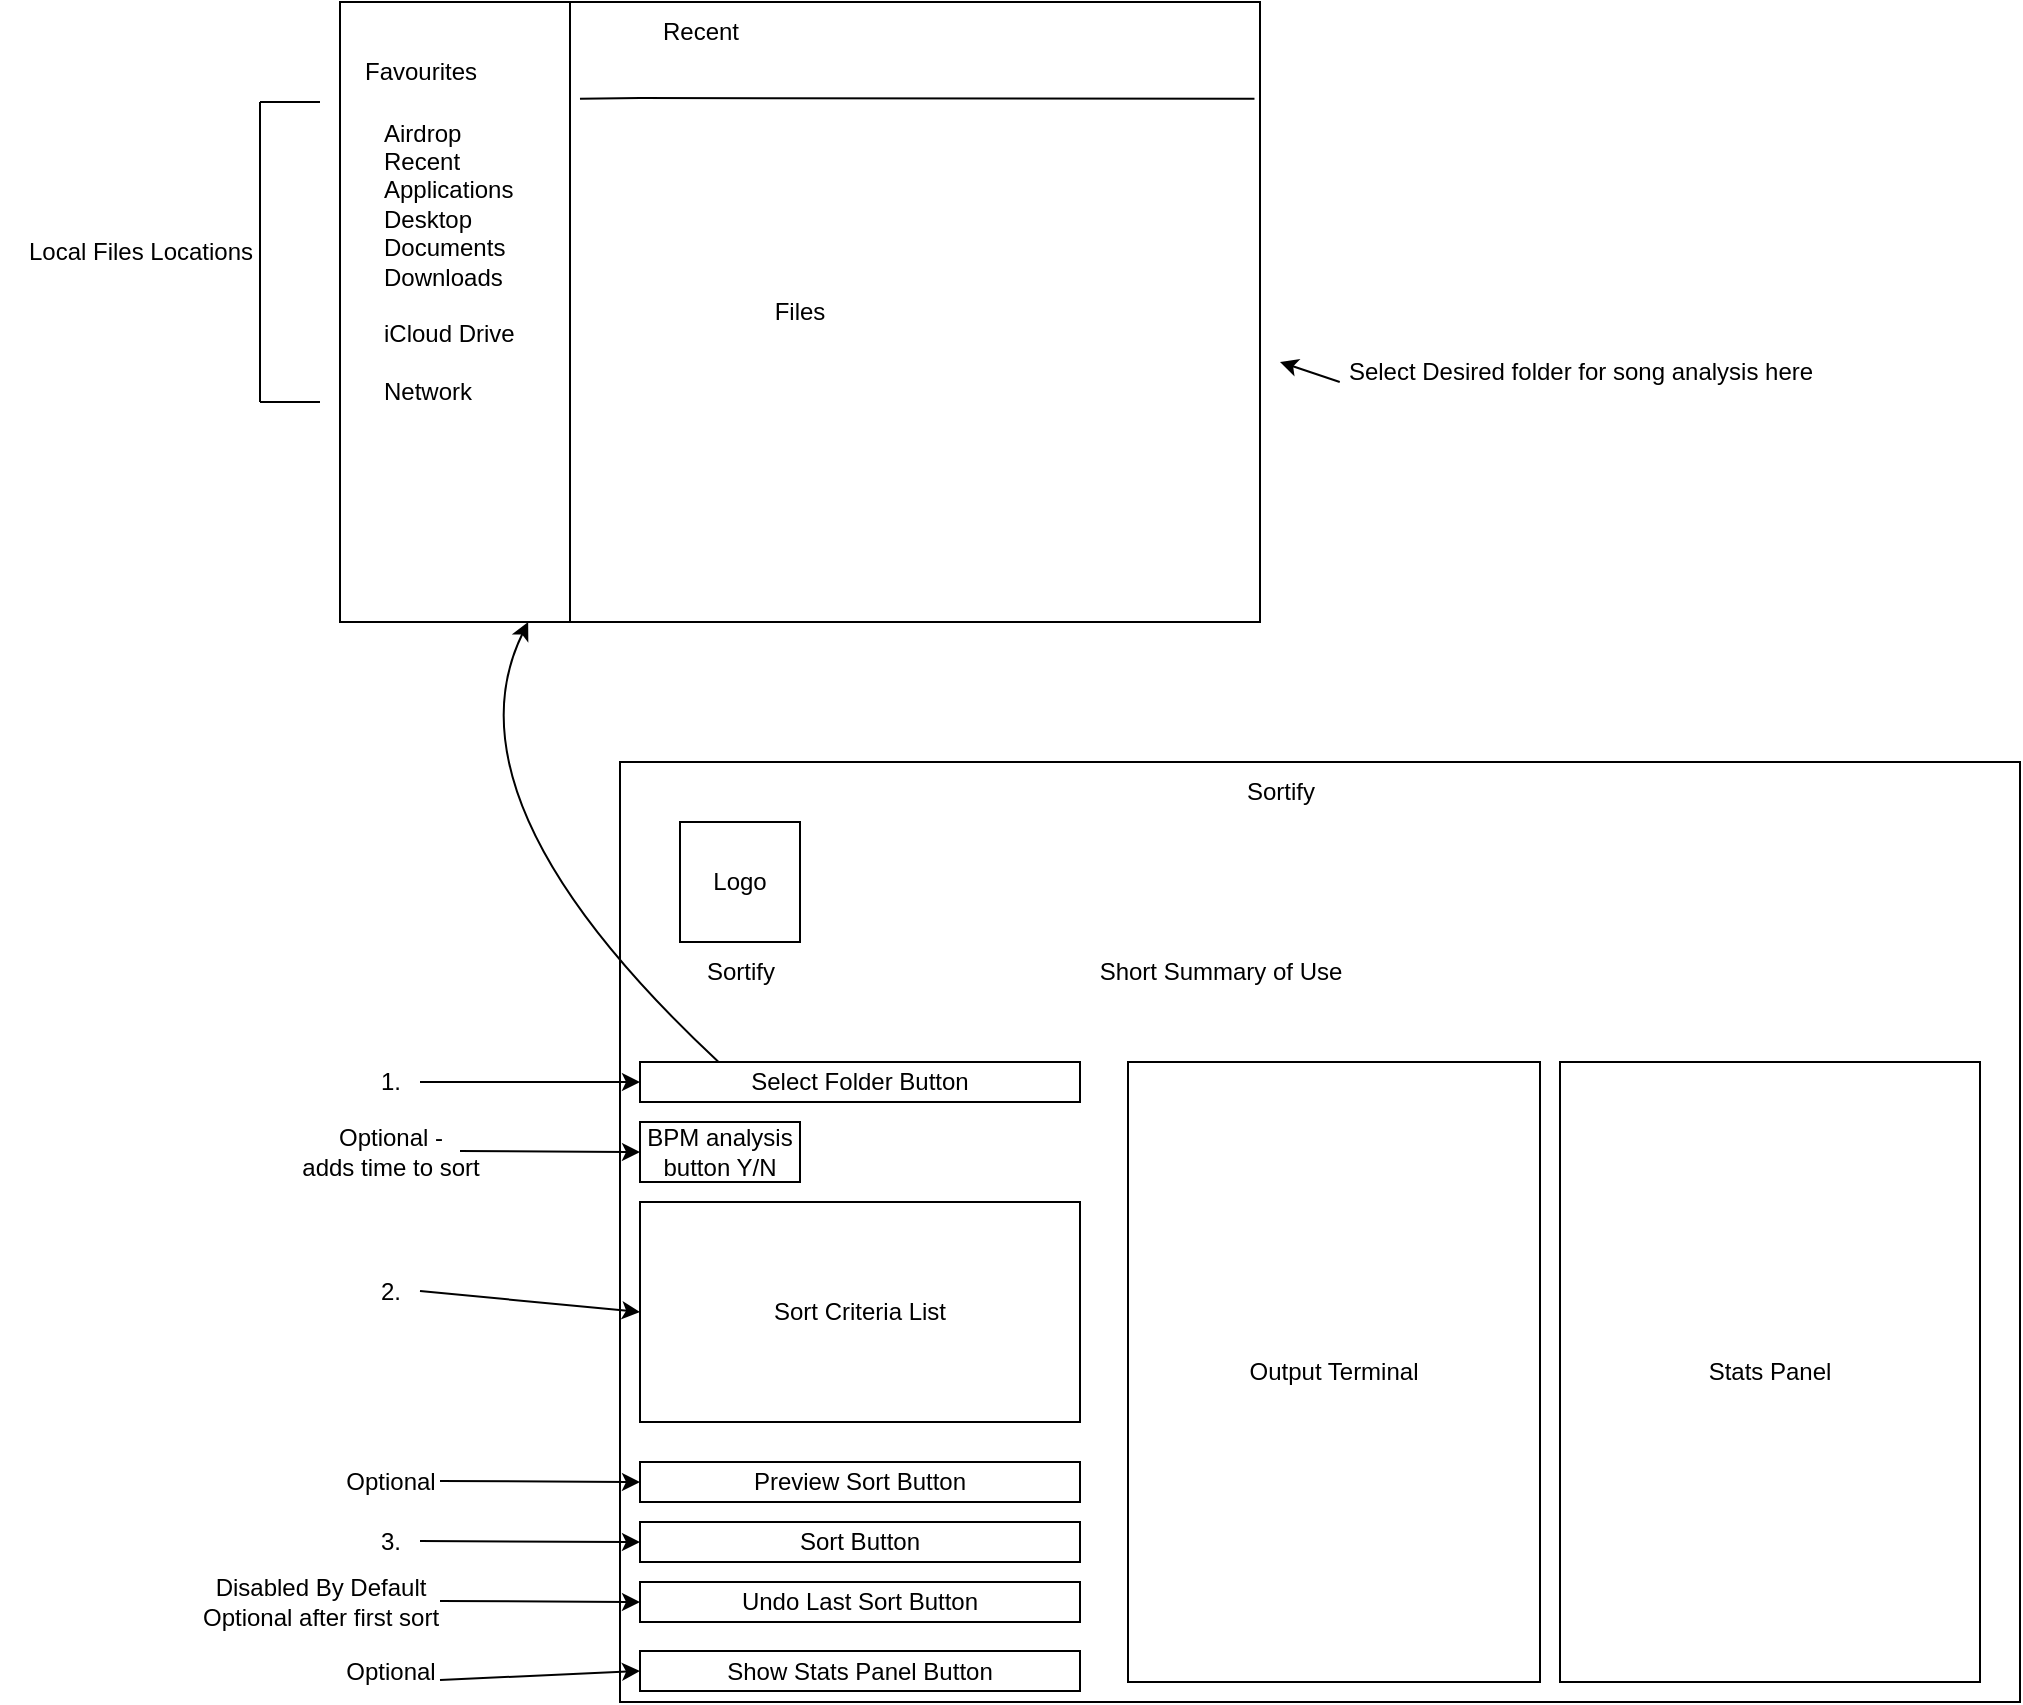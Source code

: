 <mxfile version="27.0.9">
  <diagram id="1tQiBr7zIC27dwEZhf8U" name="Page-1">
    <mxGraphModel dx="2564" dy="2456" grid="1" gridSize="10" guides="1" tooltips="1" connect="1" arrows="0" fold="1" page="1" pageScale="1" pageWidth="827" pageHeight="1169" math="0" shadow="0">
      <root>
        <mxCell id="0" />
        <mxCell id="1" parent="0" />
        <mxCell id="gTAMSyM2UBs3yg6wtEha-1" value="" style="rounded=0;whiteSpace=wrap;html=1;" parent="1" vertex="1">
          <mxGeometry x="100" y="140" width="700" height="470" as="geometry" />
        </mxCell>
        <mxCell id="gTAMSyM2UBs3yg6wtEha-2" value="Sortify" style="text;html=1;align=center;verticalAlign=middle;resizable=0;points=[];autosize=1;strokeColor=none;fillColor=none;" parent="1" vertex="1">
          <mxGeometry x="400" y="140" width="60" height="30" as="geometry" />
        </mxCell>
        <mxCell id="gTAMSyM2UBs3yg6wtEha-3" value="Logo" style="whiteSpace=wrap;html=1;aspect=fixed;" parent="1" vertex="1">
          <mxGeometry x="130" y="170" width="60" height="60" as="geometry" />
        </mxCell>
        <mxCell id="gTAMSyM2UBs3yg6wtEha-4" value="Sortify" style="text;html=1;align=center;verticalAlign=middle;resizable=0;points=[];autosize=1;strokeColor=none;fillColor=none;" parent="1" vertex="1">
          <mxGeometry x="130" y="230" width="60" height="30" as="geometry" />
        </mxCell>
        <mxCell id="gTAMSyM2UBs3yg6wtEha-5" value="Short Summary of Use" style="text;html=1;align=center;verticalAlign=middle;resizable=0;points=[];autosize=1;strokeColor=none;fillColor=none;" parent="1" vertex="1">
          <mxGeometry x="330" y="230" width="140" height="30" as="geometry" />
        </mxCell>
        <mxCell id="gTAMSyM2UBs3yg6wtEha-6" value="Select Folder Button" style="rounded=0;whiteSpace=wrap;html=1;" parent="1" vertex="1">
          <mxGeometry x="110" y="290" width="220" height="20" as="geometry" />
        </mxCell>
        <mxCell id="gTAMSyM2UBs3yg6wtEha-7" value="BPM analysis button Y/N" style="rounded=0;whiteSpace=wrap;html=1;" parent="1" vertex="1">
          <mxGeometry x="110" y="320" width="80" height="30" as="geometry" />
        </mxCell>
        <mxCell id="gTAMSyM2UBs3yg6wtEha-8" value="Sort Criteria List" style="rounded=0;whiteSpace=wrap;html=1;" parent="1" vertex="1">
          <mxGeometry x="110" y="360" width="220" height="110" as="geometry" />
        </mxCell>
        <mxCell id="gTAMSyM2UBs3yg6wtEha-9" value="Preview Sort Button" style="rounded=0;whiteSpace=wrap;html=1;" parent="1" vertex="1">
          <mxGeometry x="110" y="490" width="220" height="20" as="geometry" />
        </mxCell>
        <mxCell id="gTAMSyM2UBs3yg6wtEha-10" value="&lt;div&gt;&lt;span style=&quot;background-color: transparent; color: light-dark(rgb(0, 0, 0), rgb(255, 255, 255));&quot;&gt;Sort Button&lt;/span&gt;&lt;/div&gt;" style="rounded=0;whiteSpace=wrap;html=1;" parent="1" vertex="1">
          <mxGeometry x="110" y="520" width="220" height="20" as="geometry" />
        </mxCell>
        <mxCell id="gTAMSyM2UBs3yg6wtEha-11" value="Undo Last Sort Button" style="rounded=0;whiteSpace=wrap;html=1;" parent="1" vertex="1">
          <mxGeometry x="110" y="550" width="220" height="20" as="geometry" />
        </mxCell>
        <mxCell id="gTAMSyM2UBs3yg6wtEha-12" value="Show Stats Panel Button" style="rounded=0;whiteSpace=wrap;html=1;" parent="1" vertex="1">
          <mxGeometry x="110" y="584.5" width="220" height="20" as="geometry" />
        </mxCell>
        <mxCell id="gTAMSyM2UBs3yg6wtEha-13" value="Output Terminal" style="rounded=0;whiteSpace=wrap;html=1;" parent="1" vertex="1">
          <mxGeometry x="354" y="290" width="206" height="310" as="geometry" />
        </mxCell>
        <mxCell id="gTAMSyM2UBs3yg6wtEha-14" value="Stats Panel" style="rounded=0;whiteSpace=wrap;html=1;" parent="1" vertex="1">
          <mxGeometry x="570" y="290" width="210" height="310" as="geometry" />
        </mxCell>
        <mxCell id="gTAMSyM2UBs3yg6wtEha-15" value="1." style="text;html=1;align=center;verticalAlign=middle;resizable=0;points=[];autosize=1;strokeColor=none;fillColor=none;" parent="1" vertex="1">
          <mxGeometry x="-30" y="285" width="30" height="30" as="geometry" />
        </mxCell>
        <mxCell id="gTAMSyM2UBs3yg6wtEha-16" value="Optional -&lt;div&gt;adds time to sort&lt;/div&gt;" style="text;html=1;align=center;verticalAlign=middle;resizable=0;points=[];autosize=1;strokeColor=none;fillColor=none;" parent="1" vertex="1">
          <mxGeometry x="-70" y="315" width="110" height="40" as="geometry" />
        </mxCell>
        <mxCell id="gTAMSyM2UBs3yg6wtEha-17" value="2." style="text;html=1;align=center;verticalAlign=middle;resizable=0;points=[];autosize=1;strokeColor=none;fillColor=none;" parent="1" vertex="1">
          <mxGeometry x="-30" y="390" width="30" height="30" as="geometry" />
        </mxCell>
        <mxCell id="gTAMSyM2UBs3yg6wtEha-18" value="Optional" style="text;html=1;align=center;verticalAlign=middle;resizable=0;points=[];autosize=1;strokeColor=none;fillColor=none;" parent="1" vertex="1">
          <mxGeometry x="-50" y="485" width="70" height="30" as="geometry" />
        </mxCell>
        <mxCell id="gTAMSyM2UBs3yg6wtEha-19" value="3&lt;span style=&quot;background-color: transparent; color: light-dark(rgb(0, 0, 0), rgb(255, 255, 255));&quot;&gt;.&lt;/span&gt;" style="text;html=1;align=center;verticalAlign=middle;resizable=0;points=[];autosize=1;strokeColor=none;fillColor=none;" parent="1" vertex="1">
          <mxGeometry x="-30" y="515" width="30" height="30" as="geometry" />
        </mxCell>
        <mxCell id="gTAMSyM2UBs3yg6wtEha-21" value="Optional" style="text;html=1;align=center;verticalAlign=middle;resizable=0;points=[];autosize=1;strokeColor=none;fillColor=none;" parent="1" vertex="1">
          <mxGeometry x="-50" y="579.5" width="70" height="30" as="geometry" />
        </mxCell>
        <mxCell id="gTAMSyM2UBs3yg6wtEha-22" value="" style="endArrow=classic;html=1;rounded=0;entryX=0;entryY=0.5;entryDx=0;entryDy=0;" parent="1" target="gTAMSyM2UBs3yg6wtEha-6" edge="1">
          <mxGeometry width="50" height="50" relative="1" as="geometry">
            <mxPoint y="300" as="sourcePoint" />
            <mxPoint x="80" y="300" as="targetPoint" />
          </mxGeometry>
        </mxCell>
        <mxCell id="gTAMSyM2UBs3yg6wtEha-23" value="" style="endArrow=classic;html=1;rounded=0;entryX=0;entryY=0.5;entryDx=0;entryDy=0;" parent="1" target="gTAMSyM2UBs3yg6wtEha-7" edge="1">
          <mxGeometry width="50" height="50" relative="1" as="geometry">
            <mxPoint x="20" y="334.5" as="sourcePoint" />
            <mxPoint x="100" y="334.5" as="targetPoint" />
          </mxGeometry>
        </mxCell>
        <mxCell id="gTAMSyM2UBs3yg6wtEha-24" value="" style="endArrow=classic;html=1;rounded=0;entryX=0;entryY=0.5;entryDx=0;entryDy=0;" parent="1" target="gTAMSyM2UBs3yg6wtEha-8" edge="1">
          <mxGeometry width="50" height="50" relative="1" as="geometry">
            <mxPoint y="404.5" as="sourcePoint" />
            <mxPoint x="80" y="404.5" as="targetPoint" />
          </mxGeometry>
        </mxCell>
        <mxCell id="gTAMSyM2UBs3yg6wtEha-25" value="" style="endArrow=classic;html=1;rounded=0;entryX=0;entryY=0.5;entryDx=0;entryDy=0;" parent="1" target="gTAMSyM2UBs3yg6wtEha-9" edge="1">
          <mxGeometry width="50" height="50" relative="1" as="geometry">
            <mxPoint x="10" y="499.5" as="sourcePoint" />
            <mxPoint x="90" y="499.5" as="targetPoint" />
          </mxGeometry>
        </mxCell>
        <mxCell id="gTAMSyM2UBs3yg6wtEha-26" value="" style="endArrow=classic;html=1;rounded=0;entryX=0;entryY=0.5;entryDx=0;entryDy=0;" parent="1" target="gTAMSyM2UBs3yg6wtEha-10" edge="1">
          <mxGeometry width="50" height="50" relative="1" as="geometry">
            <mxPoint y="529.5" as="sourcePoint" />
            <mxPoint x="80" y="529.5" as="targetPoint" />
          </mxGeometry>
        </mxCell>
        <mxCell id="gTAMSyM2UBs3yg6wtEha-27" value="" style="endArrow=classic;html=1;rounded=0;entryX=0;entryY=0.5;entryDx=0;entryDy=0;" parent="1" target="gTAMSyM2UBs3yg6wtEha-11" edge="1">
          <mxGeometry width="50" height="50" relative="1" as="geometry">
            <mxPoint x="10" y="559.5" as="sourcePoint" />
            <mxPoint x="90" y="559.5" as="targetPoint" />
          </mxGeometry>
        </mxCell>
        <mxCell id="gTAMSyM2UBs3yg6wtEha-28" value="" style="endArrow=classic;html=1;rounded=0;entryX=0;entryY=0.5;entryDx=0;entryDy=0;" parent="1" target="gTAMSyM2UBs3yg6wtEha-12" edge="1">
          <mxGeometry width="50" height="50" relative="1" as="geometry">
            <mxPoint x="10" y="599" as="sourcePoint" />
            <mxPoint x="90" y="599" as="targetPoint" />
          </mxGeometry>
        </mxCell>
        <mxCell id="gTAMSyM2UBs3yg6wtEha-29" value="Disabled By Default&lt;div&gt;Optional after first sort&lt;/div&gt;" style="text;html=1;align=center;verticalAlign=middle;resizable=0;points=[];autosize=1;strokeColor=none;fillColor=none;" parent="1" vertex="1">
          <mxGeometry x="-120" y="540" width="140" height="40" as="geometry" />
        </mxCell>
        <mxCell id="5glQkxX0y4y7QbmgcFwe-3" value="Files" style="rounded=0;whiteSpace=wrap;html=1;" vertex="1" parent="1">
          <mxGeometry x="-40" y="-240" width="460" height="310" as="geometry" />
        </mxCell>
        <mxCell id="5glQkxX0y4y7QbmgcFwe-4" value="Recent" style="text;html=1;align=center;verticalAlign=middle;resizable=0;points=[];autosize=1;strokeColor=none;fillColor=none;" vertex="1" parent="1">
          <mxGeometry x="110" y="-240" width="60" height="30" as="geometry" />
        </mxCell>
        <mxCell id="5glQkxX0y4y7QbmgcFwe-5" value="" style="endArrow=none;html=1;rounded=0;entryX=0.25;entryY=0;entryDx=0;entryDy=0;exitX=0.25;exitY=1;exitDx=0;exitDy=0;" edge="1" parent="1" source="5glQkxX0y4y7QbmgcFwe-3" target="5glQkxX0y4y7QbmgcFwe-3">
          <mxGeometry width="50" height="50" relative="1" as="geometry">
            <mxPoint x="70" y="210" as="sourcePoint" />
            <mxPoint x="120" y="160" as="targetPoint" />
          </mxGeometry>
        </mxCell>
        <mxCell id="5glQkxX0y4y7QbmgcFwe-6" value="Favourites" style="text;html=1;align=center;verticalAlign=middle;resizable=0;points=[];autosize=1;strokeColor=none;fillColor=none;" vertex="1" parent="1">
          <mxGeometry x="-40" y="-220" width="80" height="30" as="geometry" />
        </mxCell>
        <mxCell id="5glQkxX0y4y7QbmgcFwe-7" value="Airdrop&lt;div&gt;Recent&lt;/div&gt;&lt;div&gt;Applications&lt;/div&gt;&lt;div&gt;Desktop&lt;/div&gt;&lt;div&gt;Documents&lt;/div&gt;&lt;div&gt;Downloads&lt;/div&gt;&lt;div&gt;&lt;br&gt;&lt;/div&gt;&lt;div&gt;iCloud Drive&lt;/div&gt;&lt;div&gt;&lt;br&gt;&lt;/div&gt;&lt;div&gt;Network&lt;/div&gt;" style="text;html=1;align=left;verticalAlign=middle;resizable=0;points=[];autosize=1;strokeColor=none;fillColor=none;" vertex="1" parent="1">
          <mxGeometry x="-20" y="-190" width="90" height="160" as="geometry" />
        </mxCell>
        <mxCell id="5glQkxX0y4y7QbmgcFwe-8" value="" style="endArrow=none;html=1;rounded=0;entryX=0.994;entryY=0.156;entryDx=0;entryDy=0;entryPerimeter=0;exitX=1.111;exitY=-0.01;exitDx=0;exitDy=0;exitPerimeter=0;" edge="1" parent="1" source="5glQkxX0y4y7QbmgcFwe-7" target="5glQkxX0y4y7QbmgcFwe-3">
          <mxGeometry width="50" height="50" relative="1" as="geometry">
            <mxPoint x="70" y="210" as="sourcePoint" />
            <mxPoint x="120" y="160" as="targetPoint" />
            <Array as="points">
              <mxPoint x="110" y="-192" />
            </Array>
          </mxGeometry>
        </mxCell>
        <mxCell id="5glQkxX0y4y7QbmgcFwe-9" value="" style="curved=1;endArrow=classic;html=1;rounded=0;" edge="1" parent="1">
          <mxGeometry width="50" height="50" relative="1" as="geometry">
            <mxPoint x="149.286" y="290" as="sourcePoint" />
            <mxPoint x="54.082" y="70" as="targetPoint" />
            <Array as="points">
              <mxPoint x="10" y="160" />
            </Array>
          </mxGeometry>
        </mxCell>
        <mxCell id="5glQkxX0y4y7QbmgcFwe-10" value="Local Files Locations" style="text;html=1;align=center;verticalAlign=middle;resizable=0;points=[];autosize=1;strokeColor=none;fillColor=none;" vertex="1" parent="1">
          <mxGeometry x="-210" y="-130" width="140" height="30" as="geometry" />
        </mxCell>
        <mxCell id="5glQkxX0y4y7QbmgcFwe-11" value="" style="endArrow=none;html=1;rounded=0;" edge="1" parent="1">
          <mxGeometry width="50" height="50" relative="1" as="geometry">
            <mxPoint x="-80" y="-40" as="sourcePoint" />
            <mxPoint x="-80" y="-190" as="targetPoint" />
          </mxGeometry>
        </mxCell>
        <mxCell id="5glQkxX0y4y7QbmgcFwe-12" value="" style="endArrow=none;html=1;rounded=0;" edge="1" parent="1">
          <mxGeometry width="50" height="50" relative="1" as="geometry">
            <mxPoint x="-50" y="-190" as="sourcePoint" />
            <mxPoint x="-80" y="-190" as="targetPoint" />
          </mxGeometry>
        </mxCell>
        <mxCell id="5glQkxX0y4y7QbmgcFwe-13" value="" style="endArrow=none;html=1;rounded=0;" edge="1" parent="1">
          <mxGeometry width="50" height="50" relative="1" as="geometry">
            <mxPoint x="-50" y="-40" as="sourcePoint" />
            <mxPoint x="-60" y="-40" as="targetPoint" />
            <Array as="points">
              <mxPoint x="-80" y="-40" />
            </Array>
          </mxGeometry>
        </mxCell>
        <mxCell id="5glQkxX0y4y7QbmgcFwe-14" value="Select Desired folder for song analysis here" style="text;html=1;align=center;verticalAlign=middle;resizable=0;points=[];autosize=1;strokeColor=none;fillColor=none;" vertex="1" parent="1">
          <mxGeometry x="450" y="-70" width="260" height="30" as="geometry" />
        </mxCell>
        <mxCell id="5glQkxX0y4y7QbmgcFwe-15" value="" style="endArrow=classic;html=1;rounded=0;exitX=0.038;exitY=0.667;exitDx=0;exitDy=0;exitPerimeter=0;" edge="1" parent="1" source="5glQkxX0y4y7QbmgcFwe-14">
          <mxGeometry width="50" height="50" relative="1" as="geometry">
            <mxPoint x="70" y="210" as="sourcePoint" />
            <mxPoint x="430" y="-60" as="targetPoint" />
          </mxGeometry>
        </mxCell>
      </root>
    </mxGraphModel>
  </diagram>
</mxfile>
